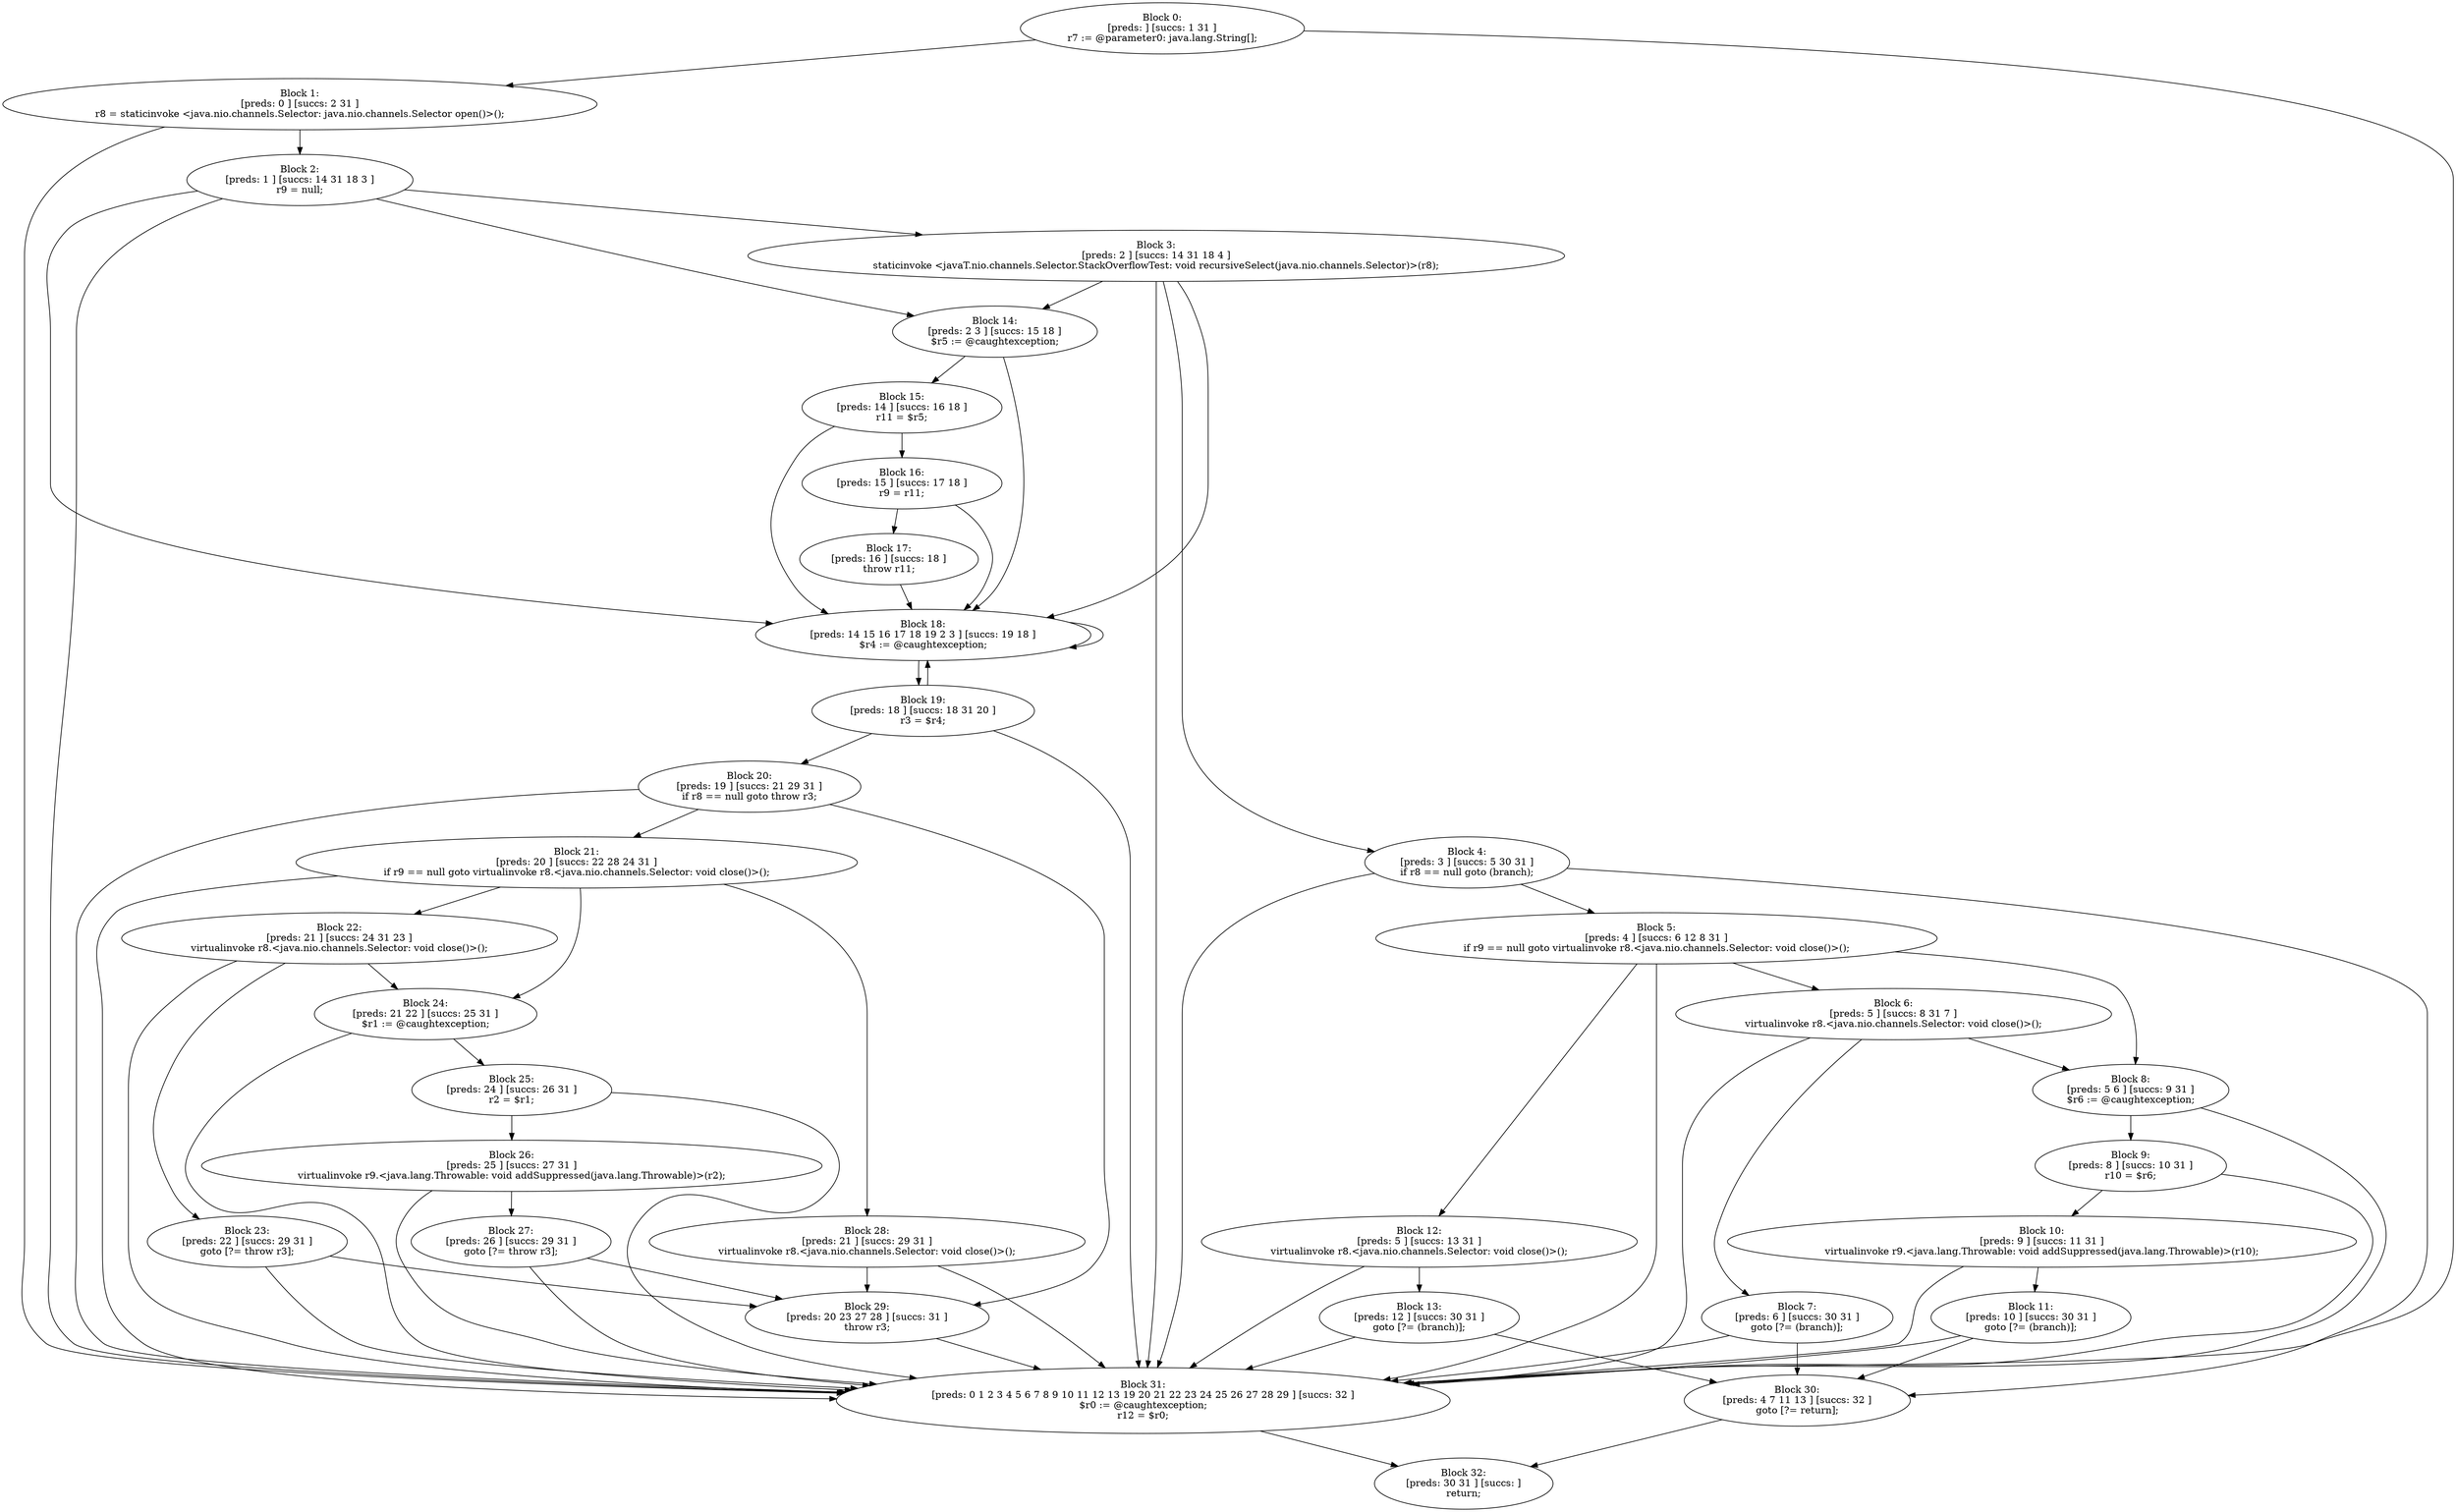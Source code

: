 digraph "unitGraph" {
    "Block 0:
[preds: ] [succs: 1 31 ]
r7 := @parameter0: java.lang.String[];
"
    "Block 1:
[preds: 0 ] [succs: 2 31 ]
r8 = staticinvoke <java.nio.channels.Selector: java.nio.channels.Selector open()>();
"
    "Block 2:
[preds: 1 ] [succs: 14 31 18 3 ]
r9 = null;
"
    "Block 3:
[preds: 2 ] [succs: 14 31 18 4 ]
staticinvoke <javaT.nio.channels.Selector.StackOverflowTest: void recursiveSelect(java.nio.channels.Selector)>(r8);
"
    "Block 4:
[preds: 3 ] [succs: 5 30 31 ]
if r8 == null goto (branch);
"
    "Block 5:
[preds: 4 ] [succs: 6 12 8 31 ]
if r9 == null goto virtualinvoke r8.<java.nio.channels.Selector: void close()>();
"
    "Block 6:
[preds: 5 ] [succs: 8 31 7 ]
virtualinvoke r8.<java.nio.channels.Selector: void close()>();
"
    "Block 7:
[preds: 6 ] [succs: 30 31 ]
goto [?= (branch)];
"
    "Block 8:
[preds: 5 6 ] [succs: 9 31 ]
$r6 := @caughtexception;
"
    "Block 9:
[preds: 8 ] [succs: 10 31 ]
r10 = $r6;
"
    "Block 10:
[preds: 9 ] [succs: 11 31 ]
virtualinvoke r9.<java.lang.Throwable: void addSuppressed(java.lang.Throwable)>(r10);
"
    "Block 11:
[preds: 10 ] [succs: 30 31 ]
goto [?= (branch)];
"
    "Block 12:
[preds: 5 ] [succs: 13 31 ]
virtualinvoke r8.<java.nio.channels.Selector: void close()>();
"
    "Block 13:
[preds: 12 ] [succs: 30 31 ]
goto [?= (branch)];
"
    "Block 14:
[preds: 2 3 ] [succs: 15 18 ]
$r5 := @caughtexception;
"
    "Block 15:
[preds: 14 ] [succs: 16 18 ]
r11 = $r5;
"
    "Block 16:
[preds: 15 ] [succs: 17 18 ]
r9 = r11;
"
    "Block 17:
[preds: 16 ] [succs: 18 ]
throw r11;
"
    "Block 18:
[preds: 14 15 16 17 18 19 2 3 ] [succs: 19 18 ]
$r4 := @caughtexception;
"
    "Block 19:
[preds: 18 ] [succs: 18 31 20 ]
r3 = $r4;
"
    "Block 20:
[preds: 19 ] [succs: 21 29 31 ]
if r8 == null goto throw r3;
"
    "Block 21:
[preds: 20 ] [succs: 22 28 24 31 ]
if r9 == null goto virtualinvoke r8.<java.nio.channels.Selector: void close()>();
"
    "Block 22:
[preds: 21 ] [succs: 24 31 23 ]
virtualinvoke r8.<java.nio.channels.Selector: void close()>();
"
    "Block 23:
[preds: 22 ] [succs: 29 31 ]
goto [?= throw r3];
"
    "Block 24:
[preds: 21 22 ] [succs: 25 31 ]
$r1 := @caughtexception;
"
    "Block 25:
[preds: 24 ] [succs: 26 31 ]
r2 = $r1;
"
    "Block 26:
[preds: 25 ] [succs: 27 31 ]
virtualinvoke r9.<java.lang.Throwable: void addSuppressed(java.lang.Throwable)>(r2);
"
    "Block 27:
[preds: 26 ] [succs: 29 31 ]
goto [?= throw r3];
"
    "Block 28:
[preds: 21 ] [succs: 29 31 ]
virtualinvoke r8.<java.nio.channels.Selector: void close()>();
"
    "Block 29:
[preds: 20 23 27 28 ] [succs: 31 ]
throw r3;
"
    "Block 30:
[preds: 4 7 11 13 ] [succs: 32 ]
goto [?= return];
"
    "Block 31:
[preds: 0 1 2 3 4 5 6 7 8 9 10 11 12 13 19 20 21 22 23 24 25 26 27 28 29 ] [succs: 32 ]
$r0 := @caughtexception;
r12 = $r0;
"
    "Block 32:
[preds: 30 31 ] [succs: ]
return;
"
    "Block 0:
[preds: ] [succs: 1 31 ]
r7 := @parameter0: java.lang.String[];
"->"Block 1:
[preds: 0 ] [succs: 2 31 ]
r8 = staticinvoke <java.nio.channels.Selector: java.nio.channels.Selector open()>();
";
    "Block 0:
[preds: ] [succs: 1 31 ]
r7 := @parameter0: java.lang.String[];
"->"Block 31:
[preds: 0 1 2 3 4 5 6 7 8 9 10 11 12 13 19 20 21 22 23 24 25 26 27 28 29 ] [succs: 32 ]
$r0 := @caughtexception;
r12 = $r0;
";
    "Block 1:
[preds: 0 ] [succs: 2 31 ]
r8 = staticinvoke <java.nio.channels.Selector: java.nio.channels.Selector open()>();
"->"Block 2:
[preds: 1 ] [succs: 14 31 18 3 ]
r9 = null;
";
    "Block 1:
[preds: 0 ] [succs: 2 31 ]
r8 = staticinvoke <java.nio.channels.Selector: java.nio.channels.Selector open()>();
"->"Block 31:
[preds: 0 1 2 3 4 5 6 7 8 9 10 11 12 13 19 20 21 22 23 24 25 26 27 28 29 ] [succs: 32 ]
$r0 := @caughtexception;
r12 = $r0;
";
    "Block 2:
[preds: 1 ] [succs: 14 31 18 3 ]
r9 = null;
"->"Block 14:
[preds: 2 3 ] [succs: 15 18 ]
$r5 := @caughtexception;
";
    "Block 2:
[preds: 1 ] [succs: 14 31 18 3 ]
r9 = null;
"->"Block 31:
[preds: 0 1 2 3 4 5 6 7 8 9 10 11 12 13 19 20 21 22 23 24 25 26 27 28 29 ] [succs: 32 ]
$r0 := @caughtexception;
r12 = $r0;
";
    "Block 2:
[preds: 1 ] [succs: 14 31 18 3 ]
r9 = null;
"->"Block 18:
[preds: 14 15 16 17 18 19 2 3 ] [succs: 19 18 ]
$r4 := @caughtexception;
";
    "Block 2:
[preds: 1 ] [succs: 14 31 18 3 ]
r9 = null;
"->"Block 3:
[preds: 2 ] [succs: 14 31 18 4 ]
staticinvoke <javaT.nio.channels.Selector.StackOverflowTest: void recursiveSelect(java.nio.channels.Selector)>(r8);
";
    "Block 3:
[preds: 2 ] [succs: 14 31 18 4 ]
staticinvoke <javaT.nio.channels.Selector.StackOverflowTest: void recursiveSelect(java.nio.channels.Selector)>(r8);
"->"Block 14:
[preds: 2 3 ] [succs: 15 18 ]
$r5 := @caughtexception;
";
    "Block 3:
[preds: 2 ] [succs: 14 31 18 4 ]
staticinvoke <javaT.nio.channels.Selector.StackOverflowTest: void recursiveSelect(java.nio.channels.Selector)>(r8);
"->"Block 31:
[preds: 0 1 2 3 4 5 6 7 8 9 10 11 12 13 19 20 21 22 23 24 25 26 27 28 29 ] [succs: 32 ]
$r0 := @caughtexception;
r12 = $r0;
";
    "Block 3:
[preds: 2 ] [succs: 14 31 18 4 ]
staticinvoke <javaT.nio.channels.Selector.StackOverflowTest: void recursiveSelect(java.nio.channels.Selector)>(r8);
"->"Block 18:
[preds: 14 15 16 17 18 19 2 3 ] [succs: 19 18 ]
$r4 := @caughtexception;
";
    "Block 3:
[preds: 2 ] [succs: 14 31 18 4 ]
staticinvoke <javaT.nio.channels.Selector.StackOverflowTest: void recursiveSelect(java.nio.channels.Selector)>(r8);
"->"Block 4:
[preds: 3 ] [succs: 5 30 31 ]
if r8 == null goto (branch);
";
    "Block 4:
[preds: 3 ] [succs: 5 30 31 ]
if r8 == null goto (branch);
"->"Block 5:
[preds: 4 ] [succs: 6 12 8 31 ]
if r9 == null goto virtualinvoke r8.<java.nio.channels.Selector: void close()>();
";
    "Block 4:
[preds: 3 ] [succs: 5 30 31 ]
if r8 == null goto (branch);
"->"Block 30:
[preds: 4 7 11 13 ] [succs: 32 ]
goto [?= return];
";
    "Block 4:
[preds: 3 ] [succs: 5 30 31 ]
if r8 == null goto (branch);
"->"Block 31:
[preds: 0 1 2 3 4 5 6 7 8 9 10 11 12 13 19 20 21 22 23 24 25 26 27 28 29 ] [succs: 32 ]
$r0 := @caughtexception;
r12 = $r0;
";
    "Block 5:
[preds: 4 ] [succs: 6 12 8 31 ]
if r9 == null goto virtualinvoke r8.<java.nio.channels.Selector: void close()>();
"->"Block 6:
[preds: 5 ] [succs: 8 31 7 ]
virtualinvoke r8.<java.nio.channels.Selector: void close()>();
";
    "Block 5:
[preds: 4 ] [succs: 6 12 8 31 ]
if r9 == null goto virtualinvoke r8.<java.nio.channels.Selector: void close()>();
"->"Block 12:
[preds: 5 ] [succs: 13 31 ]
virtualinvoke r8.<java.nio.channels.Selector: void close()>();
";
    "Block 5:
[preds: 4 ] [succs: 6 12 8 31 ]
if r9 == null goto virtualinvoke r8.<java.nio.channels.Selector: void close()>();
"->"Block 8:
[preds: 5 6 ] [succs: 9 31 ]
$r6 := @caughtexception;
";
    "Block 5:
[preds: 4 ] [succs: 6 12 8 31 ]
if r9 == null goto virtualinvoke r8.<java.nio.channels.Selector: void close()>();
"->"Block 31:
[preds: 0 1 2 3 4 5 6 7 8 9 10 11 12 13 19 20 21 22 23 24 25 26 27 28 29 ] [succs: 32 ]
$r0 := @caughtexception;
r12 = $r0;
";
    "Block 6:
[preds: 5 ] [succs: 8 31 7 ]
virtualinvoke r8.<java.nio.channels.Selector: void close()>();
"->"Block 8:
[preds: 5 6 ] [succs: 9 31 ]
$r6 := @caughtexception;
";
    "Block 6:
[preds: 5 ] [succs: 8 31 7 ]
virtualinvoke r8.<java.nio.channels.Selector: void close()>();
"->"Block 31:
[preds: 0 1 2 3 4 5 6 7 8 9 10 11 12 13 19 20 21 22 23 24 25 26 27 28 29 ] [succs: 32 ]
$r0 := @caughtexception;
r12 = $r0;
";
    "Block 6:
[preds: 5 ] [succs: 8 31 7 ]
virtualinvoke r8.<java.nio.channels.Selector: void close()>();
"->"Block 7:
[preds: 6 ] [succs: 30 31 ]
goto [?= (branch)];
";
    "Block 7:
[preds: 6 ] [succs: 30 31 ]
goto [?= (branch)];
"->"Block 30:
[preds: 4 7 11 13 ] [succs: 32 ]
goto [?= return];
";
    "Block 7:
[preds: 6 ] [succs: 30 31 ]
goto [?= (branch)];
"->"Block 31:
[preds: 0 1 2 3 4 5 6 7 8 9 10 11 12 13 19 20 21 22 23 24 25 26 27 28 29 ] [succs: 32 ]
$r0 := @caughtexception;
r12 = $r0;
";
    "Block 8:
[preds: 5 6 ] [succs: 9 31 ]
$r6 := @caughtexception;
"->"Block 9:
[preds: 8 ] [succs: 10 31 ]
r10 = $r6;
";
    "Block 8:
[preds: 5 6 ] [succs: 9 31 ]
$r6 := @caughtexception;
"->"Block 31:
[preds: 0 1 2 3 4 5 6 7 8 9 10 11 12 13 19 20 21 22 23 24 25 26 27 28 29 ] [succs: 32 ]
$r0 := @caughtexception;
r12 = $r0;
";
    "Block 9:
[preds: 8 ] [succs: 10 31 ]
r10 = $r6;
"->"Block 10:
[preds: 9 ] [succs: 11 31 ]
virtualinvoke r9.<java.lang.Throwable: void addSuppressed(java.lang.Throwable)>(r10);
";
    "Block 9:
[preds: 8 ] [succs: 10 31 ]
r10 = $r6;
"->"Block 31:
[preds: 0 1 2 3 4 5 6 7 8 9 10 11 12 13 19 20 21 22 23 24 25 26 27 28 29 ] [succs: 32 ]
$r0 := @caughtexception;
r12 = $r0;
";
    "Block 10:
[preds: 9 ] [succs: 11 31 ]
virtualinvoke r9.<java.lang.Throwable: void addSuppressed(java.lang.Throwable)>(r10);
"->"Block 11:
[preds: 10 ] [succs: 30 31 ]
goto [?= (branch)];
";
    "Block 10:
[preds: 9 ] [succs: 11 31 ]
virtualinvoke r9.<java.lang.Throwable: void addSuppressed(java.lang.Throwable)>(r10);
"->"Block 31:
[preds: 0 1 2 3 4 5 6 7 8 9 10 11 12 13 19 20 21 22 23 24 25 26 27 28 29 ] [succs: 32 ]
$r0 := @caughtexception;
r12 = $r0;
";
    "Block 11:
[preds: 10 ] [succs: 30 31 ]
goto [?= (branch)];
"->"Block 30:
[preds: 4 7 11 13 ] [succs: 32 ]
goto [?= return];
";
    "Block 11:
[preds: 10 ] [succs: 30 31 ]
goto [?= (branch)];
"->"Block 31:
[preds: 0 1 2 3 4 5 6 7 8 9 10 11 12 13 19 20 21 22 23 24 25 26 27 28 29 ] [succs: 32 ]
$r0 := @caughtexception;
r12 = $r0;
";
    "Block 12:
[preds: 5 ] [succs: 13 31 ]
virtualinvoke r8.<java.nio.channels.Selector: void close()>();
"->"Block 13:
[preds: 12 ] [succs: 30 31 ]
goto [?= (branch)];
";
    "Block 12:
[preds: 5 ] [succs: 13 31 ]
virtualinvoke r8.<java.nio.channels.Selector: void close()>();
"->"Block 31:
[preds: 0 1 2 3 4 5 6 7 8 9 10 11 12 13 19 20 21 22 23 24 25 26 27 28 29 ] [succs: 32 ]
$r0 := @caughtexception;
r12 = $r0;
";
    "Block 13:
[preds: 12 ] [succs: 30 31 ]
goto [?= (branch)];
"->"Block 30:
[preds: 4 7 11 13 ] [succs: 32 ]
goto [?= return];
";
    "Block 13:
[preds: 12 ] [succs: 30 31 ]
goto [?= (branch)];
"->"Block 31:
[preds: 0 1 2 3 4 5 6 7 8 9 10 11 12 13 19 20 21 22 23 24 25 26 27 28 29 ] [succs: 32 ]
$r0 := @caughtexception;
r12 = $r0;
";
    "Block 14:
[preds: 2 3 ] [succs: 15 18 ]
$r5 := @caughtexception;
"->"Block 15:
[preds: 14 ] [succs: 16 18 ]
r11 = $r5;
";
    "Block 14:
[preds: 2 3 ] [succs: 15 18 ]
$r5 := @caughtexception;
"->"Block 18:
[preds: 14 15 16 17 18 19 2 3 ] [succs: 19 18 ]
$r4 := @caughtexception;
";
    "Block 15:
[preds: 14 ] [succs: 16 18 ]
r11 = $r5;
"->"Block 16:
[preds: 15 ] [succs: 17 18 ]
r9 = r11;
";
    "Block 15:
[preds: 14 ] [succs: 16 18 ]
r11 = $r5;
"->"Block 18:
[preds: 14 15 16 17 18 19 2 3 ] [succs: 19 18 ]
$r4 := @caughtexception;
";
    "Block 16:
[preds: 15 ] [succs: 17 18 ]
r9 = r11;
"->"Block 17:
[preds: 16 ] [succs: 18 ]
throw r11;
";
    "Block 16:
[preds: 15 ] [succs: 17 18 ]
r9 = r11;
"->"Block 18:
[preds: 14 15 16 17 18 19 2 3 ] [succs: 19 18 ]
$r4 := @caughtexception;
";
    "Block 17:
[preds: 16 ] [succs: 18 ]
throw r11;
"->"Block 18:
[preds: 14 15 16 17 18 19 2 3 ] [succs: 19 18 ]
$r4 := @caughtexception;
";
    "Block 18:
[preds: 14 15 16 17 18 19 2 3 ] [succs: 19 18 ]
$r4 := @caughtexception;
"->"Block 19:
[preds: 18 ] [succs: 18 31 20 ]
r3 = $r4;
";
    "Block 18:
[preds: 14 15 16 17 18 19 2 3 ] [succs: 19 18 ]
$r4 := @caughtexception;
"->"Block 18:
[preds: 14 15 16 17 18 19 2 3 ] [succs: 19 18 ]
$r4 := @caughtexception;
";
    "Block 19:
[preds: 18 ] [succs: 18 31 20 ]
r3 = $r4;
"->"Block 18:
[preds: 14 15 16 17 18 19 2 3 ] [succs: 19 18 ]
$r4 := @caughtexception;
";
    "Block 19:
[preds: 18 ] [succs: 18 31 20 ]
r3 = $r4;
"->"Block 31:
[preds: 0 1 2 3 4 5 6 7 8 9 10 11 12 13 19 20 21 22 23 24 25 26 27 28 29 ] [succs: 32 ]
$r0 := @caughtexception;
r12 = $r0;
";
    "Block 19:
[preds: 18 ] [succs: 18 31 20 ]
r3 = $r4;
"->"Block 20:
[preds: 19 ] [succs: 21 29 31 ]
if r8 == null goto throw r3;
";
    "Block 20:
[preds: 19 ] [succs: 21 29 31 ]
if r8 == null goto throw r3;
"->"Block 21:
[preds: 20 ] [succs: 22 28 24 31 ]
if r9 == null goto virtualinvoke r8.<java.nio.channels.Selector: void close()>();
";
    "Block 20:
[preds: 19 ] [succs: 21 29 31 ]
if r8 == null goto throw r3;
"->"Block 29:
[preds: 20 23 27 28 ] [succs: 31 ]
throw r3;
";
    "Block 20:
[preds: 19 ] [succs: 21 29 31 ]
if r8 == null goto throw r3;
"->"Block 31:
[preds: 0 1 2 3 4 5 6 7 8 9 10 11 12 13 19 20 21 22 23 24 25 26 27 28 29 ] [succs: 32 ]
$r0 := @caughtexception;
r12 = $r0;
";
    "Block 21:
[preds: 20 ] [succs: 22 28 24 31 ]
if r9 == null goto virtualinvoke r8.<java.nio.channels.Selector: void close()>();
"->"Block 22:
[preds: 21 ] [succs: 24 31 23 ]
virtualinvoke r8.<java.nio.channels.Selector: void close()>();
";
    "Block 21:
[preds: 20 ] [succs: 22 28 24 31 ]
if r9 == null goto virtualinvoke r8.<java.nio.channels.Selector: void close()>();
"->"Block 28:
[preds: 21 ] [succs: 29 31 ]
virtualinvoke r8.<java.nio.channels.Selector: void close()>();
";
    "Block 21:
[preds: 20 ] [succs: 22 28 24 31 ]
if r9 == null goto virtualinvoke r8.<java.nio.channels.Selector: void close()>();
"->"Block 24:
[preds: 21 22 ] [succs: 25 31 ]
$r1 := @caughtexception;
";
    "Block 21:
[preds: 20 ] [succs: 22 28 24 31 ]
if r9 == null goto virtualinvoke r8.<java.nio.channels.Selector: void close()>();
"->"Block 31:
[preds: 0 1 2 3 4 5 6 7 8 9 10 11 12 13 19 20 21 22 23 24 25 26 27 28 29 ] [succs: 32 ]
$r0 := @caughtexception;
r12 = $r0;
";
    "Block 22:
[preds: 21 ] [succs: 24 31 23 ]
virtualinvoke r8.<java.nio.channels.Selector: void close()>();
"->"Block 24:
[preds: 21 22 ] [succs: 25 31 ]
$r1 := @caughtexception;
";
    "Block 22:
[preds: 21 ] [succs: 24 31 23 ]
virtualinvoke r8.<java.nio.channels.Selector: void close()>();
"->"Block 31:
[preds: 0 1 2 3 4 5 6 7 8 9 10 11 12 13 19 20 21 22 23 24 25 26 27 28 29 ] [succs: 32 ]
$r0 := @caughtexception;
r12 = $r0;
";
    "Block 22:
[preds: 21 ] [succs: 24 31 23 ]
virtualinvoke r8.<java.nio.channels.Selector: void close()>();
"->"Block 23:
[preds: 22 ] [succs: 29 31 ]
goto [?= throw r3];
";
    "Block 23:
[preds: 22 ] [succs: 29 31 ]
goto [?= throw r3];
"->"Block 29:
[preds: 20 23 27 28 ] [succs: 31 ]
throw r3;
";
    "Block 23:
[preds: 22 ] [succs: 29 31 ]
goto [?= throw r3];
"->"Block 31:
[preds: 0 1 2 3 4 5 6 7 8 9 10 11 12 13 19 20 21 22 23 24 25 26 27 28 29 ] [succs: 32 ]
$r0 := @caughtexception;
r12 = $r0;
";
    "Block 24:
[preds: 21 22 ] [succs: 25 31 ]
$r1 := @caughtexception;
"->"Block 25:
[preds: 24 ] [succs: 26 31 ]
r2 = $r1;
";
    "Block 24:
[preds: 21 22 ] [succs: 25 31 ]
$r1 := @caughtexception;
"->"Block 31:
[preds: 0 1 2 3 4 5 6 7 8 9 10 11 12 13 19 20 21 22 23 24 25 26 27 28 29 ] [succs: 32 ]
$r0 := @caughtexception;
r12 = $r0;
";
    "Block 25:
[preds: 24 ] [succs: 26 31 ]
r2 = $r1;
"->"Block 26:
[preds: 25 ] [succs: 27 31 ]
virtualinvoke r9.<java.lang.Throwable: void addSuppressed(java.lang.Throwable)>(r2);
";
    "Block 25:
[preds: 24 ] [succs: 26 31 ]
r2 = $r1;
"->"Block 31:
[preds: 0 1 2 3 4 5 6 7 8 9 10 11 12 13 19 20 21 22 23 24 25 26 27 28 29 ] [succs: 32 ]
$r0 := @caughtexception;
r12 = $r0;
";
    "Block 26:
[preds: 25 ] [succs: 27 31 ]
virtualinvoke r9.<java.lang.Throwable: void addSuppressed(java.lang.Throwable)>(r2);
"->"Block 27:
[preds: 26 ] [succs: 29 31 ]
goto [?= throw r3];
";
    "Block 26:
[preds: 25 ] [succs: 27 31 ]
virtualinvoke r9.<java.lang.Throwable: void addSuppressed(java.lang.Throwable)>(r2);
"->"Block 31:
[preds: 0 1 2 3 4 5 6 7 8 9 10 11 12 13 19 20 21 22 23 24 25 26 27 28 29 ] [succs: 32 ]
$r0 := @caughtexception;
r12 = $r0;
";
    "Block 27:
[preds: 26 ] [succs: 29 31 ]
goto [?= throw r3];
"->"Block 29:
[preds: 20 23 27 28 ] [succs: 31 ]
throw r3;
";
    "Block 27:
[preds: 26 ] [succs: 29 31 ]
goto [?= throw r3];
"->"Block 31:
[preds: 0 1 2 3 4 5 6 7 8 9 10 11 12 13 19 20 21 22 23 24 25 26 27 28 29 ] [succs: 32 ]
$r0 := @caughtexception;
r12 = $r0;
";
    "Block 28:
[preds: 21 ] [succs: 29 31 ]
virtualinvoke r8.<java.nio.channels.Selector: void close()>();
"->"Block 29:
[preds: 20 23 27 28 ] [succs: 31 ]
throw r3;
";
    "Block 28:
[preds: 21 ] [succs: 29 31 ]
virtualinvoke r8.<java.nio.channels.Selector: void close()>();
"->"Block 31:
[preds: 0 1 2 3 4 5 6 7 8 9 10 11 12 13 19 20 21 22 23 24 25 26 27 28 29 ] [succs: 32 ]
$r0 := @caughtexception;
r12 = $r0;
";
    "Block 29:
[preds: 20 23 27 28 ] [succs: 31 ]
throw r3;
"->"Block 31:
[preds: 0 1 2 3 4 5 6 7 8 9 10 11 12 13 19 20 21 22 23 24 25 26 27 28 29 ] [succs: 32 ]
$r0 := @caughtexception;
r12 = $r0;
";
    "Block 30:
[preds: 4 7 11 13 ] [succs: 32 ]
goto [?= return];
"->"Block 32:
[preds: 30 31 ] [succs: ]
return;
";
    "Block 31:
[preds: 0 1 2 3 4 5 6 7 8 9 10 11 12 13 19 20 21 22 23 24 25 26 27 28 29 ] [succs: 32 ]
$r0 := @caughtexception;
r12 = $r0;
"->"Block 32:
[preds: 30 31 ] [succs: ]
return;
";
}
